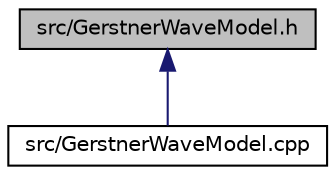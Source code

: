 digraph "src/GerstnerWaveModel.h"
{
  edge [fontname="Helvetica",fontsize="10",labelfontname="Helvetica",labelfontsize="10"];
  node [fontname="Helvetica",fontsize="10",shape=record];
  Node1 [label="src/GerstnerWaveModel.h",height=0.2,width=0.4,color="black", fillcolor="grey75", style="filled", fontcolor="black"];
  Node1 -> Node2 [dir="back",color="midnightblue",fontsize="10",style="solid",fontname="Helvetica"];
  Node2 [label="src/GerstnerWaveModel.cpp",height=0.2,width=0.4,color="black", fillcolor="white", style="filled",URL="$_gerstner_wave_model_8cpp.html"];
}
